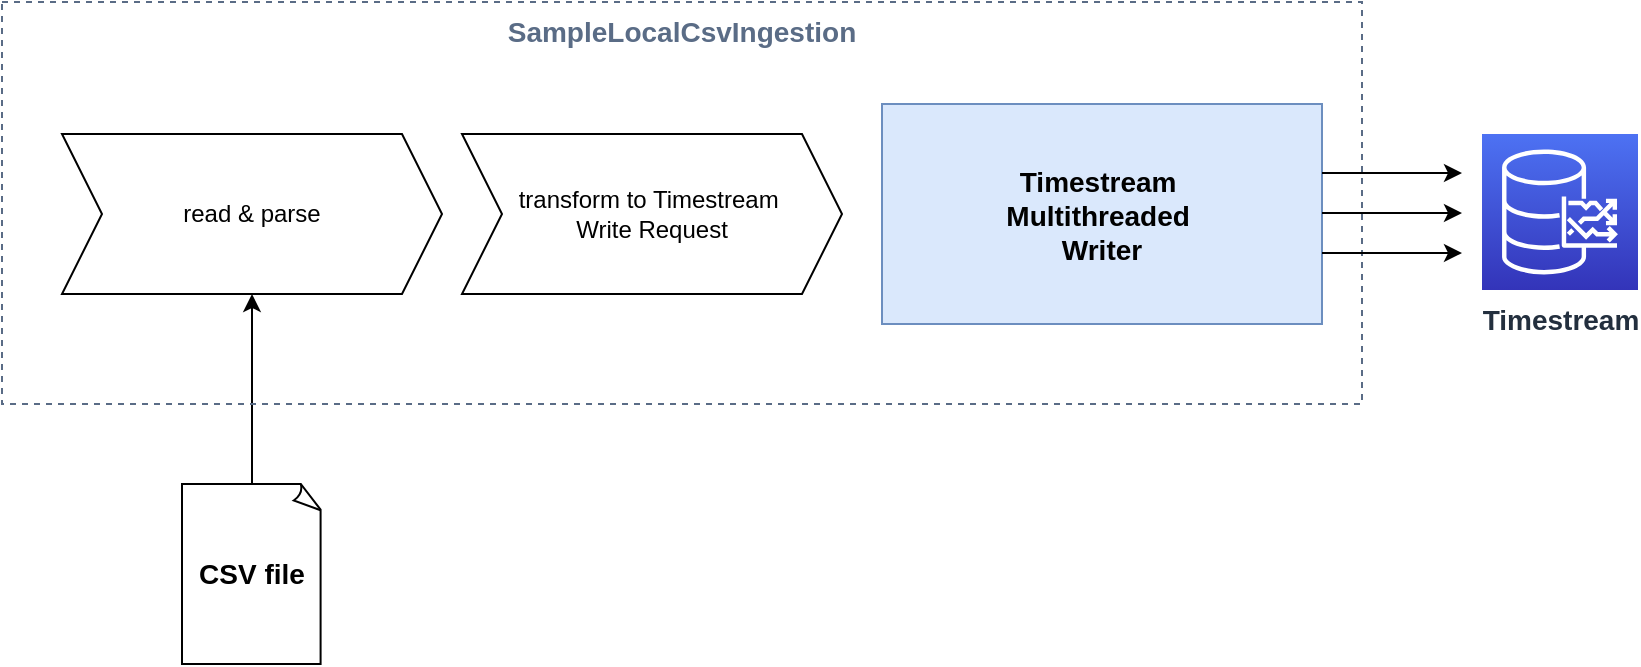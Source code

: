 <mxfile version="13.4.5" type="device"><diagram id="yAcQt0035hxbN7_EttZ_" name="Page-1"><mxGraphModel dx="1038" dy="607" grid="1" gridSize="10" guides="1" tooltips="1" connect="1" arrows="1" fold="1" page="1" pageScale="1" pageWidth="850" pageHeight="1100" math="0" shadow="0"><root><mxCell id="0"/><mxCell id="1" parent="0"/><mxCell id="WnmYToD1jBUSpqF19ni8-1" value="&lt;b&gt;&lt;font style=&quot;font-size: 14px&quot;&gt;Timestream&lt;/font&gt;&lt;/b&gt;" style="outlineConnect=0;fontColor=#232F3E;gradientColor=#4D72F3;gradientDirection=north;fillColor=#3334B9;strokeColor=#ffffff;dashed=0;verticalLabelPosition=bottom;verticalAlign=top;align=center;html=1;fontSize=12;fontStyle=0;aspect=fixed;shape=mxgraph.aws4.resourceIcon;resIcon=mxgraph.aws4.timestream;" parent="1" vertex="1"><mxGeometry x="750" y="225" width="78" height="78" as="geometry"/></mxCell><mxCell id="WnmYToD1jBUSpqF19ni8-13" style="edgeStyle=orthogonalEdgeStyle;rounded=0;orthogonalLoop=1;jettySize=auto;html=1;fontSize=14;" parent="1" source="WnmYToD1jBUSpqF19ni8-3" target="WnmYToD1jBUSpqF19ni8-8" edge="1"><mxGeometry relative="1" as="geometry"/></mxCell><mxCell id="WnmYToD1jBUSpqF19ni8-3" value="&lt;b&gt;&lt;font style=&quot;font-size: 14px&quot;&gt;CSV file&lt;/font&gt;&lt;/b&gt;" style="whiteSpace=wrap;html=1;shape=mxgraph.basic.document" parent="1" vertex="1"><mxGeometry x="100" y="400" width="70" height="90" as="geometry"/></mxCell><mxCell id="WnmYToD1jBUSpqF19ni8-4" value="SampleLocalCsvIngestion" style="fillColor=none;strokeColor=#5A6C86;dashed=1;verticalAlign=top;fontStyle=1;fontColor=#5A6C86;fontSize=14;" parent="1" vertex="1"><mxGeometry x="10" y="159" width="680" height="201" as="geometry"/></mxCell><mxCell id="WnmYToD1jBUSpqF19ni8-7" value="Timestream &#10;Multithreaded &#10;Writer" style="fillColor=#dae8fc;strokeColor=#6c8ebf;dashed=0;verticalAlign=middle;fontStyle=1;fontSize=14;" parent="1" vertex="1"><mxGeometry x="450" y="210" width="220" height="110" as="geometry"/></mxCell><mxCell id="WnmYToD1jBUSpqF19ni8-8" value="read &amp;amp; parse" style="shape=step;perimeter=stepPerimeter;whiteSpace=wrap;html=1;fixedSize=1;" parent="1" vertex="1"><mxGeometry x="40" y="225" width="190" height="80" as="geometry"/></mxCell><mxCell id="WnmYToD1jBUSpqF19ni8-9" value="transform to Timestream&amp;nbsp;&lt;div&gt;&lt;/div&gt;Write Request" style="shape=step;perimeter=stepPerimeter;whiteSpace=wrap;html=1;fixedSize=1;" parent="1" vertex="1"><mxGeometry x="240" y="225" width="190" height="80" as="geometry"/></mxCell><mxCell id="WnmYToD1jBUSpqF19ni8-10" value="" style="endArrow=classic;html=1;fontSize=14;" parent="1" edge="1"><mxGeometry width="50" height="50" relative="1" as="geometry"><mxPoint x="670" y="244.5" as="sourcePoint"/><mxPoint x="740" y="244.5" as="targetPoint"/></mxGeometry></mxCell><mxCell id="WnmYToD1jBUSpqF19ni8-11" value="" style="endArrow=classic;html=1;fontSize=14;" parent="1" edge="1"><mxGeometry width="50" height="50" relative="1" as="geometry"><mxPoint x="670" y="264.5" as="sourcePoint"/><mxPoint x="740" y="264.5" as="targetPoint"/></mxGeometry></mxCell><mxCell id="WnmYToD1jBUSpqF19ni8-12" value="" style="endArrow=classic;html=1;fontSize=14;" parent="1" edge="1"><mxGeometry width="50" height="50" relative="1" as="geometry"><mxPoint x="670" y="284.5" as="sourcePoint"/><mxPoint x="740" y="284.5" as="targetPoint"/></mxGeometry></mxCell></root></mxGraphModel></diagram></mxfile>